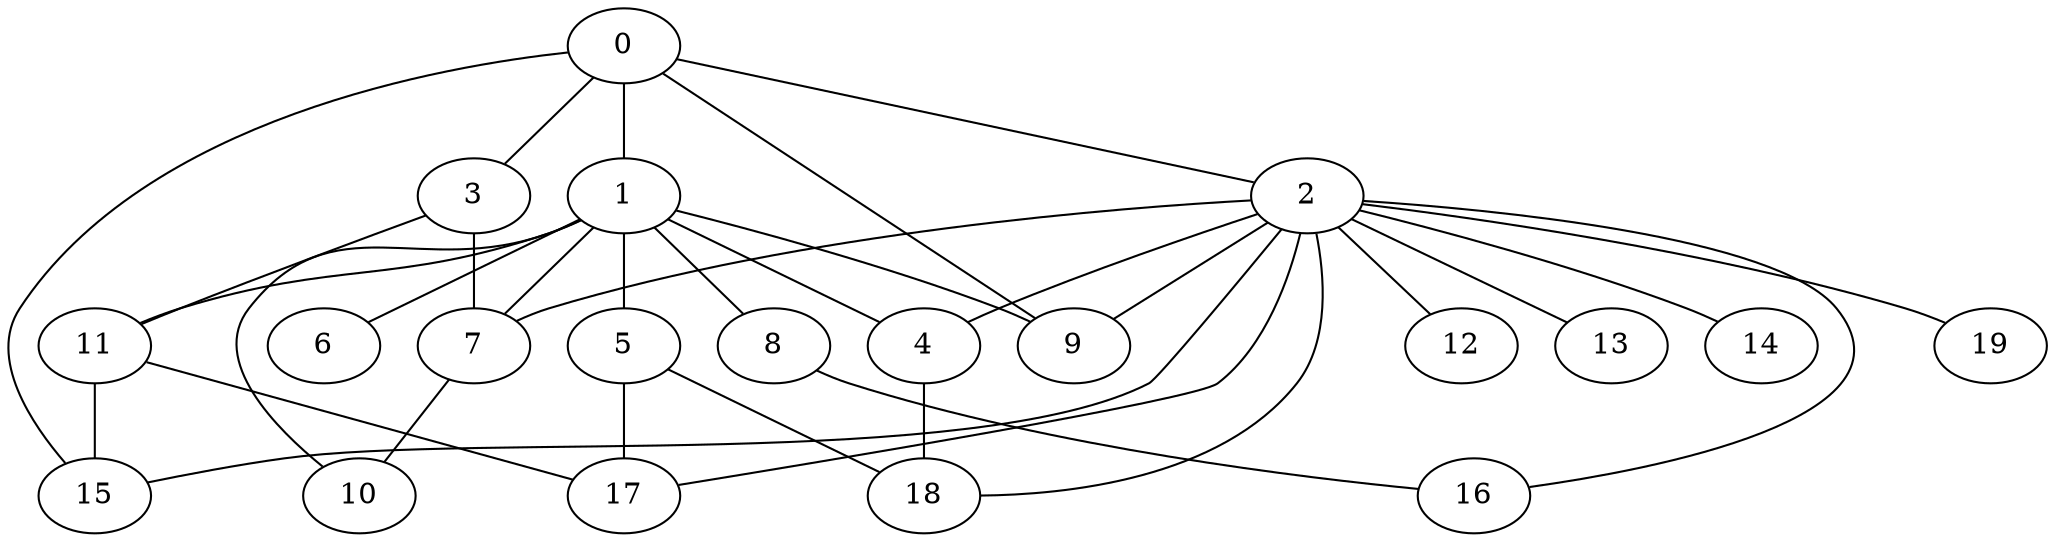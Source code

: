 graph graphname {0--1
0--2
0--3
0--9
0--15
1--4
1--5
1--6
1--7
1--8
1--9
1--10
1--11
2--4
2--7
2--9
2--12
2--13
2--14
2--15
2--16
2--17
2--18
2--19
3--7
3--11
4--18
5--17
5--18
7--10
8--16
11--15
11--17
}